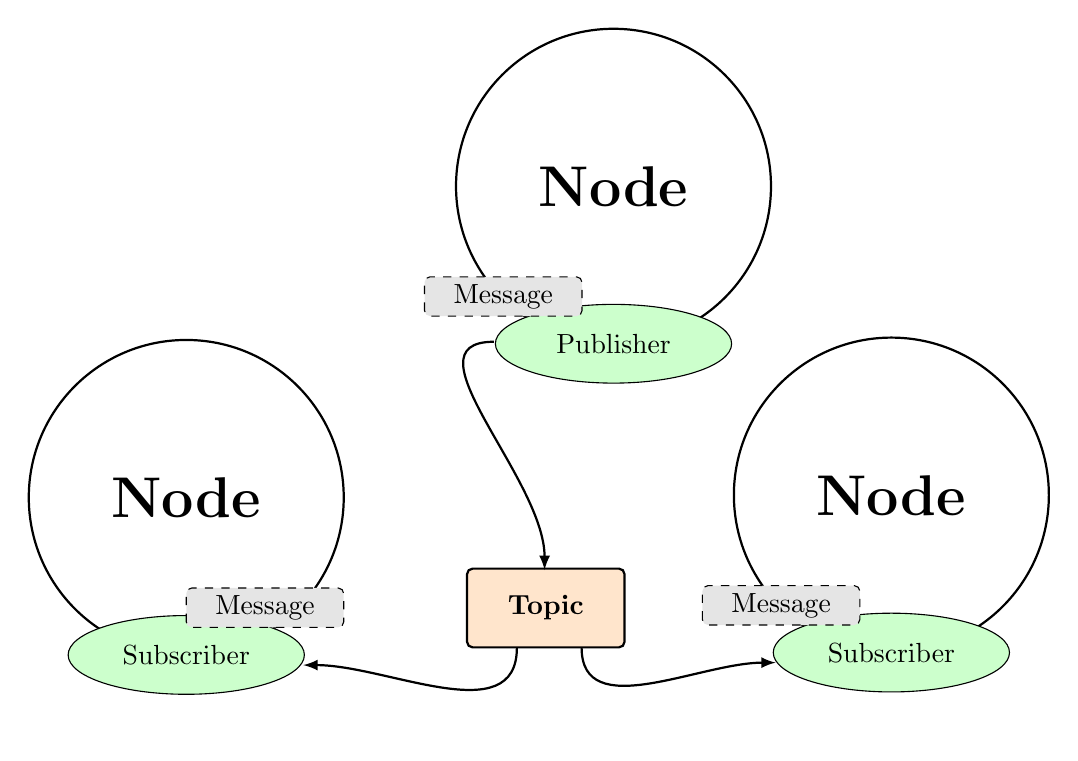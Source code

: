 \begin{tikzpicture}%[xscale=.7, yscale=.6]

\draw[thick] (-4.566,1.904) circle (2cm) node {\bf \huge{Node}};
%\draw[fill=red!20] (-5,2) ellipse (1.5cm and .5cm) node {\begin{tabular}{c}Service\\Client\end{tabular}};
\draw[fill=green!20] (-4.566,-0.096) ellipse (1.5cm and .5cm) node {Subscriber};
\draw[dashed, fill=gray!20,rounded corners=2pt] (-4.566,0.254) rectangle (-2.566,0.754); \node at (-3.566,0.504) {Message};

\draw[thick] (4.389,1.934) circle (2cm) node {\bf \huge{Node}};
% \draw[fill=red!20] (5,2) ellipse (1.5cm and .5cm) node {\begin{tabular}{c}Service\\Client\end{tabular}};
\draw[fill=green!20] (4.389,-0.066) ellipse (1.5cm and .5cm) node {Subscriber};
\draw[dashed, fill=gray!20,rounded corners=2pt] (1.989,0.284) rectangle (3.989,0.784); \node at (2.989,0.534) {Message};

\draw[thick] (0.86,5.856) circle (2cm) node {\bf \huge{Node}};
%\draw[fill=red!20] (5.487,7.869) ellipse (1.5cm and .5cm) node {\begin{tabular}{c}Service\\Client\end{tabular}};
\draw[fill=green!20] (0.86,3.856) ellipse (1.5cm and .5cm) node {Publisher};
\draw[dashed, fill=gray!20,rounded corners=2pt] (-1.54,4.206) rectangle (0.46,4.706); \node at (-0.54,4.456) {Message};

\draw[rounded corners=2pt, thick, fill=orange!20] (-1,0) rectangle (1, 1);
\node at (0,.5) {\bf Topic};

%\draw[rounded corners=2pt, thick, fill=purple!60] (-2.13,8.052) rectangle (-0.13,5.052);
%\node at (-1.129,7.552) {\bf Service};
%\node[fill=yellow!20] at (-1.129,5.552) {Response};
%\node[fill=yellow!20] at (-1.129,6.552) {Request};

%\node (n1) at (-3.702,2.184) {}; \node (n2) at (-5.055,2.407) {};
%\node (n3) at (-1.792,6.605) {}; \node (n4) at (-1.901,5.6) {};

%\draw[-latex, out=90,in=180] (n2) to (n3);
%\draw[-latex, out=180,in=0] (n4) to (n1);

%\node (r1) at (-0.51,6.588) {};
%\node (r2) at (-0.423,5.545) {};
%\node (s1) at (4.115,7.851) {};
%\node (s2) at (4.356,7.614) {};

%\draw[-latex, out=0,in=180] (r1) to (s1);
%\draw[-latex, out=190,in=0] (s2) to (r2);

\node (m1) at (-0.536,3.881) {};
\node (m2) at (3.044,-0.194) {};
\node (m3) at (-3.204,-0.225) {};

\node (t1) at (0.455,0.12) {};
\node (t2) at (-0.367,0.12) {};
\node (t3) at (-0.015,0.858) {};

\draw[-latex, thick, out=180,in=90] (m1) to (t3);
\draw[-latex, thick, out=270,in=180] (t1) to (m2);
\draw[-latex, thick, out=270,in=0] (t2) to (m3);

\end{tikzpicture}
